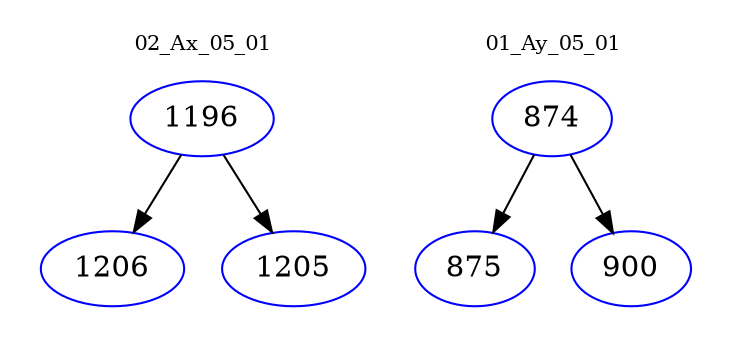 digraph{
subgraph cluster_0 {
color = white
label = "02_Ax_05_01";
fontsize=10;
T0_1196 [label="1196", color="blue"]
T0_1196 -> T0_1206 [color="black"]
T0_1206 [label="1206", color="blue"]
T0_1196 -> T0_1205 [color="black"]
T0_1205 [label="1205", color="blue"]
}
subgraph cluster_1 {
color = white
label = "01_Ay_05_01";
fontsize=10;
T1_874 [label="874", color="blue"]
T1_874 -> T1_875 [color="black"]
T1_875 [label="875", color="blue"]
T1_874 -> T1_900 [color="black"]
T1_900 [label="900", color="blue"]
}
}
